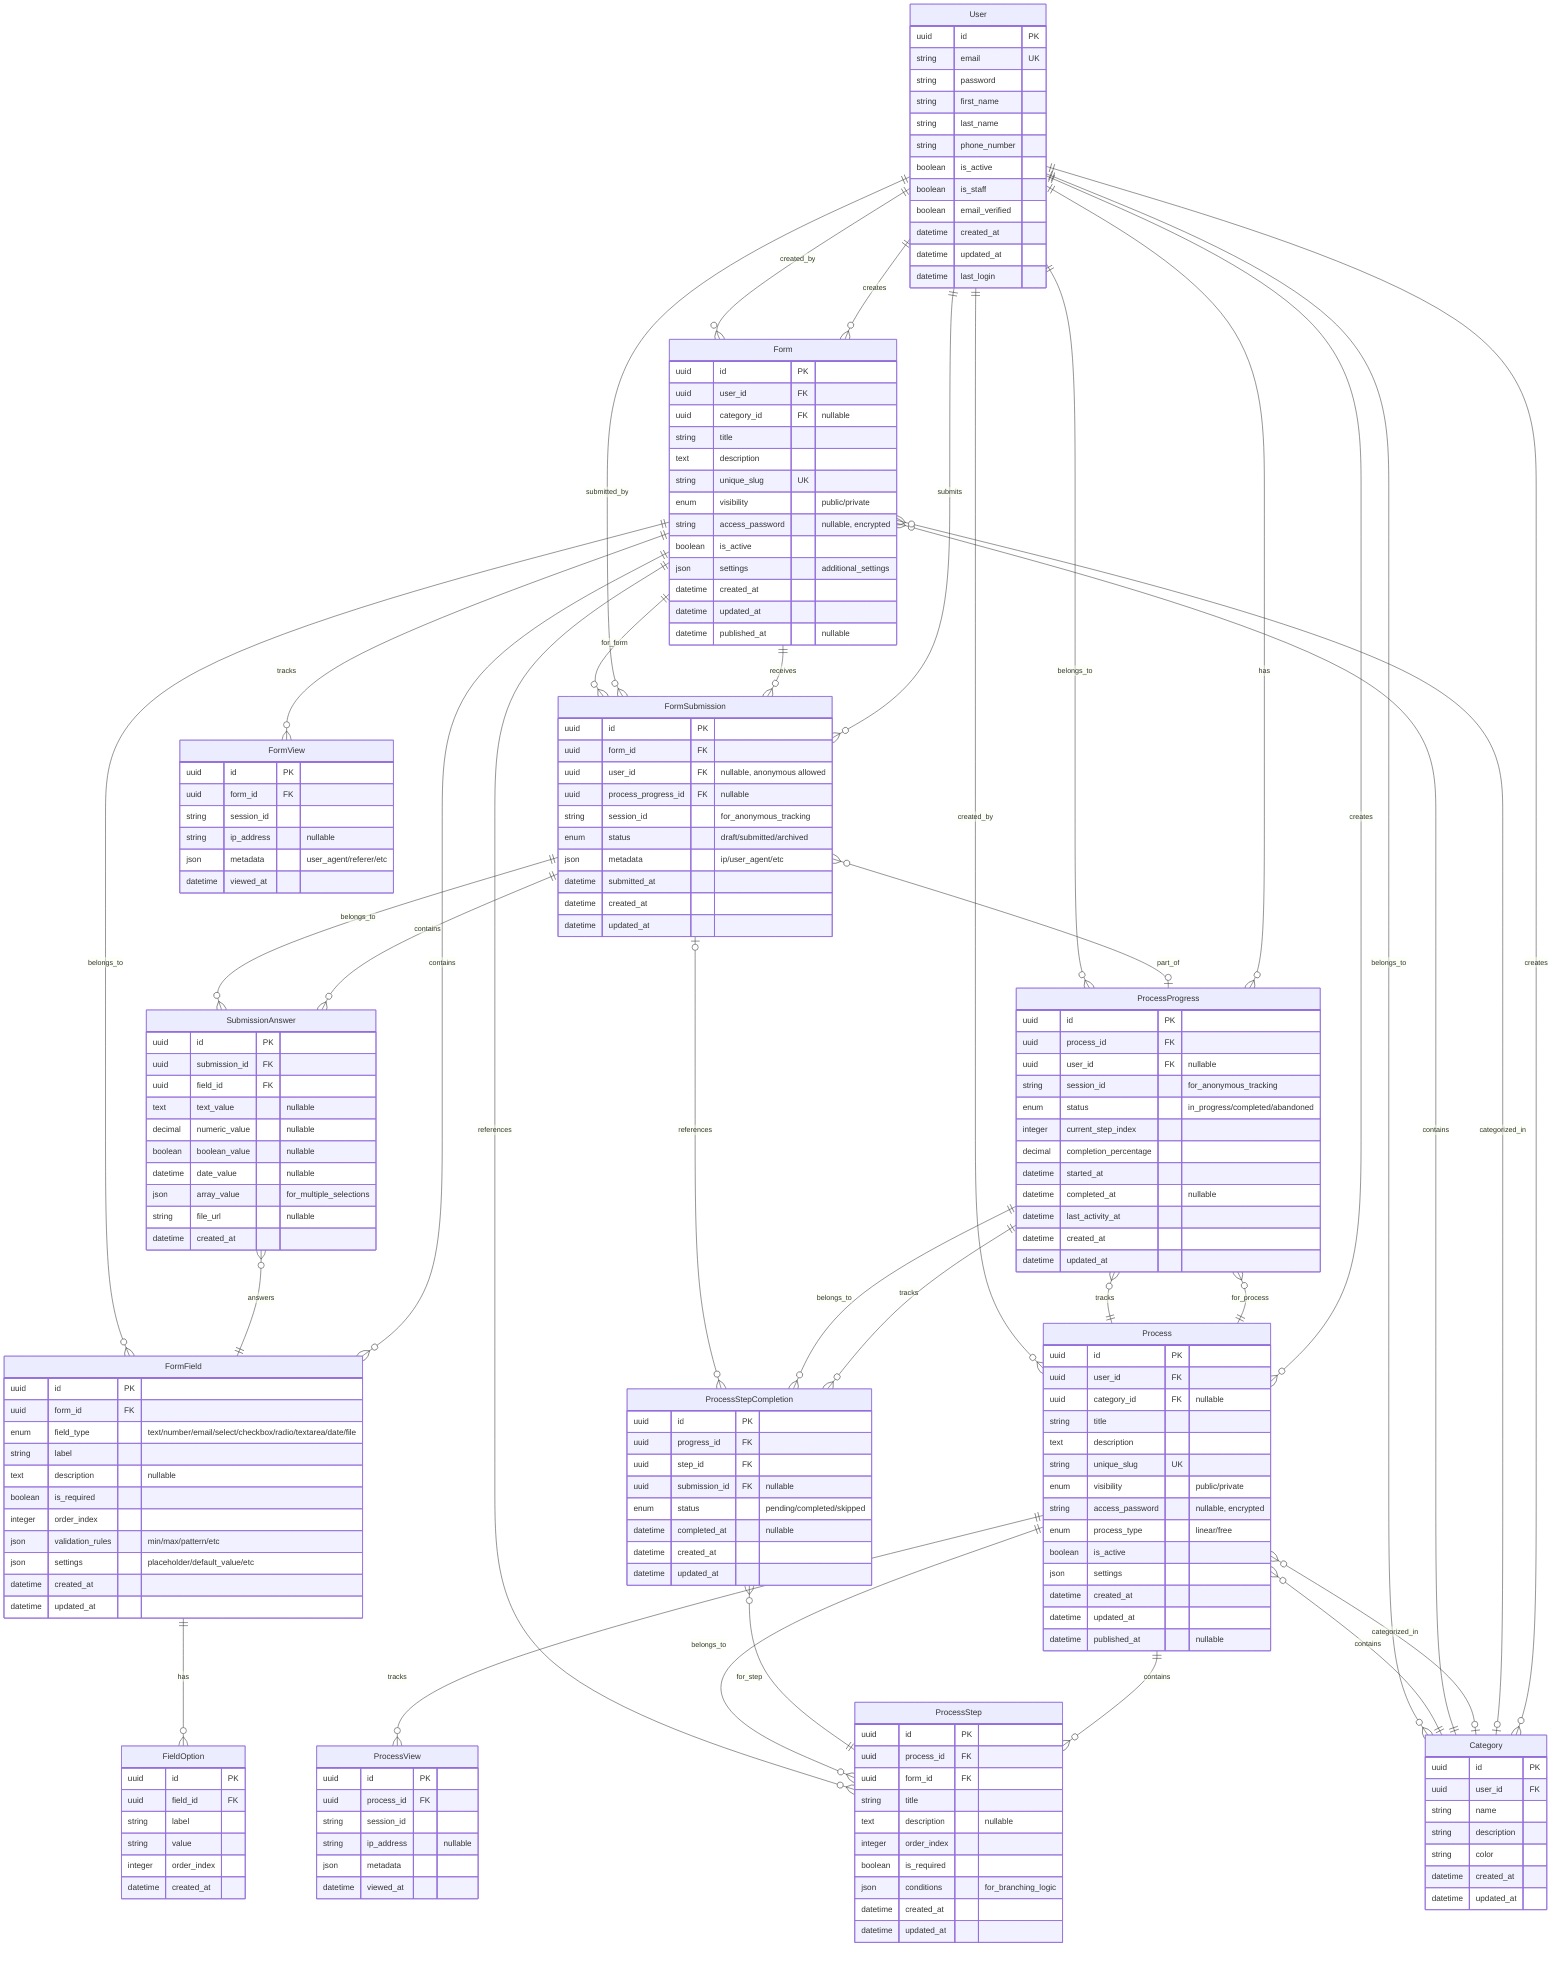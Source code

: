 erDiagram
    User ||--o{ Form : creates
    User ||--o{ Process : creates
    User ||--o{ Category : creates
    User ||--o{ FormSubmission : submits
    User ||--o{ ProcessProgress : has
    
    Category ||--o{ Form : contains
    Category ||--o{ Process : contains
    Category }o--|| User : "belongs_to"
    
    Form ||--o{ FormField : contains
    Form ||--o{ FormSubmission : receives
    Form ||--o{ FormView : tracks
    Form }o--o| Category : "categorized_in"
    Form }o--|| User : "created_by"
    
    FormField ||--o{ FieldOption : has
    FormField }o--|| Form : "belongs_to"
    
    Process ||--o{ ProcessStep : contains
    Process ||--o{ ProcessProgress : tracks
    Process ||--o{ ProcessView : tracks
    Process }o--o| Category : "categorized_in"
    Process }o--|| User : "created_by"
    
    ProcessStep }o--|| Process : "belongs_to"
    ProcessStep }o--|| Form : references
    
    FormSubmission ||--o{ SubmissionAnswer : contains
    FormSubmission }o--|| User : "submitted_by"
    FormSubmission }o--|| Form : "for_form"
    FormSubmission }o--o| ProcessProgress : "part_of"
    
    SubmissionAnswer }o--|| FormSubmission : "belongs_to"
    SubmissionAnswer }o--|| FormField : "answers"
    
    ProcessProgress }o--|| Process : "for_process"
    ProcessProgress }o--|| User : "belongs_to"
    ProcessProgress ||--o{ ProcessStepCompletion : tracks
    
    ProcessStepCompletion }o--|| ProcessProgress : "belongs_to"
    ProcessStepCompletion }o--|| ProcessStep : "for_step"
    ProcessStepCompletion }o--o| FormSubmission : references

    User {
        uuid id PK
        string email UK
        string password
        string first_name
        string last_name
        string phone_number
        boolean is_active
        boolean is_staff
        boolean email_verified
        datetime created_at
        datetime updated_at
        datetime last_login
    }
    
    Category {
        uuid id PK
        uuid user_id FK
        string name
        string description
        string color
        datetime created_at
        datetime updated_at
    }
    
    Form {
        uuid id PK
        uuid user_id FK
        uuid category_id FK "nullable"
        string title
        text description
        string unique_slug UK
        enum visibility "public/private"
        string access_password "nullable, encrypted"
        boolean is_active
        json settings "additional_settings"
        datetime created_at
        datetime updated_at
        datetime published_at "nullable"
    }
    
    FormField {
        uuid id PK
        uuid form_id FK
        enum field_type "text/number/email/select/checkbox/radio/textarea/date/file"
        string label
        text description "nullable"
        boolean is_required
        integer order_index
        json validation_rules "min/max/pattern/etc"
        json settings "placeholder/default_value/etc"
        datetime created_at
        datetime updated_at
    }
    
    FieldOption {
        uuid id PK
        uuid field_id FK
        string label
        string value
        integer order_index
        datetime created_at
    }
    
    Process {
        uuid id PK
        uuid user_id FK
        uuid category_id FK "nullable"
        string title
        text description
        string unique_slug UK
        enum visibility "public/private"
        string access_password "nullable, encrypted"
        enum process_type "linear/free"
        boolean is_active
        json settings
        datetime created_at
        datetime updated_at
        datetime published_at "nullable"
    }
    
    ProcessStep {
        uuid id PK
        uuid process_id FK
        uuid form_id FK
        string title
        text description "nullable"
        integer order_index
        boolean is_required
        json conditions "for_branching_logic"
        datetime created_at
        datetime updated_at
    }
    
    FormSubmission {
        uuid id PK
        uuid form_id FK
        uuid user_id FK "nullable, anonymous allowed"
        uuid process_progress_id FK "nullable"
        string session_id "for_anonymous_tracking"
        enum status "draft/submitted/archived"
        json metadata "ip/user_agent/etc"
        datetime submitted_at
        datetime created_at
        datetime updated_at
    }
    
    SubmissionAnswer {
        uuid id PK
        uuid submission_id FK
        uuid field_id FK
        text text_value "nullable"
        decimal numeric_value "nullable"
        boolean boolean_value "nullable"
        datetime date_value "nullable"
        json array_value "for_multiple_selections"
        string file_url "nullable"
        datetime created_at
    }
    
    ProcessProgress {
        uuid id PK
        uuid process_id FK
        uuid user_id FK "nullable"
        string session_id "for_anonymous_tracking"
        enum status "in_progress/completed/abandoned"
        integer current_step_index
        decimal completion_percentage
        datetime started_at
        datetime completed_at "nullable"
        datetime last_activity_at
        datetime created_at
        datetime updated_at
    }
    
    ProcessStepCompletion {
        uuid id PK
        uuid progress_id FK
        uuid step_id FK
        uuid submission_id FK "nullable"
        enum status "pending/completed/skipped"
        datetime completed_at "nullable"
        datetime created_at
        datetime updated_at
    }
    
    FormView {
        uuid id PK
        uuid form_id FK
        string session_id
        string ip_address "nullable"
        json metadata "user_agent/referer/etc"
        datetime viewed_at
    }
    
    ProcessView {
        uuid id PK
        uuid process_id FK
        string session_id
        string ip_address "nullable"
        json metadata
        datetime viewed_at
    }